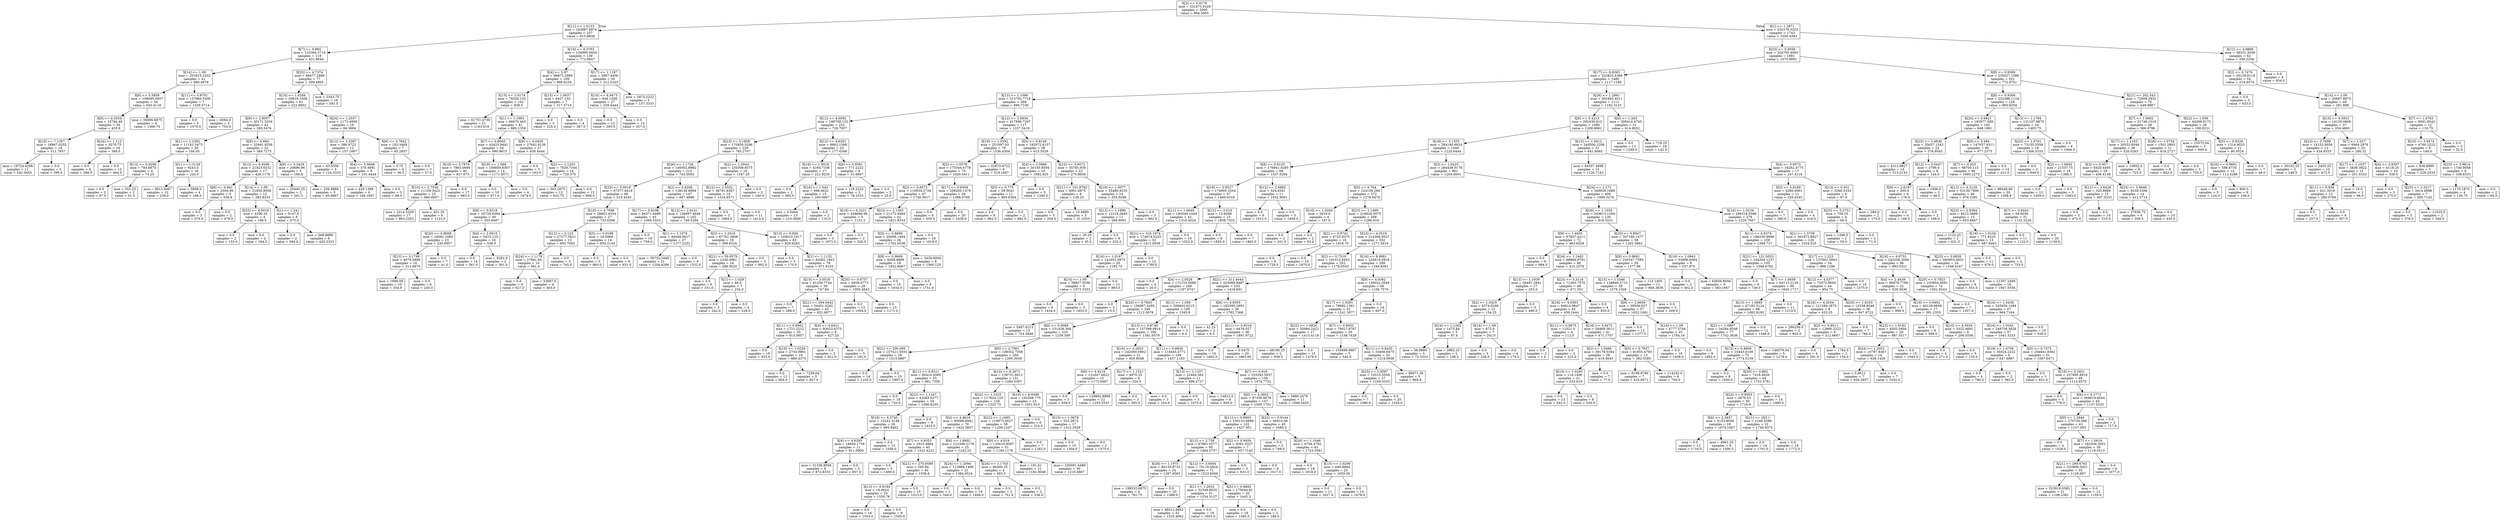 digraph Tree {
node [shape=box] ;
0 [label="X[3] <= 0.9179\nmse = 331673.9329\nsamples = 2000\nvalue = 994.5955"] ;
1 [label="X[11] <= 1.0133\nmse = 162987.6974\nsamples = 257\nvalue = 615.8638"] ;
0 -> 1 [labeldistance=2.5, labelangle=45, headlabel="True"] ;
2 [label="X[7] <= 0.884\nmse = 133364.3714\nsamples = 118\nvalue = 431.8644"] ;
1 -> 2 ;
3 [label="X[14] <= 1.09\nmse = 201815.2255\nsamples = 41\nvalue = 680.4878"] ;
2 -> 3 ;
4 [label="X[6] <= 5.5859\nmse = 108095.0657\nsamples = 34\nvalue = 545.4118"] ;
3 -> 4 ;
5 [label="X[0] <= 4.2034\nmse = 15794.49\nsamples = 30\nvalue = 435.9"] ;
4 -> 5 ;
6 [label="X[10] <= 7.1307\nmse = 18967.0255\nsamples = 14\nvalue = 511.7857"] ;
5 -> 6 ;
7 [label="mse = 19724.4298\nsamples = 11\nvalue = 542.5455"] ;
6 -> 7 ;
8 [label="mse = 0.0\nsamples = 3\nvalue = 399.0"] ;
6 -> 8 ;
9 [label="X[24] <= 1.113\nmse = 3570.75\nsamples = 16\nvalue = 369.5"] ;
5 -> 9 ;
10 [label="mse = 0.0\nsamples = 4\nvalue = 266.0"] ;
9 -> 10 ;
11 [label="mse = 0.0\nsamples = 12\nvalue = 404.0"] ;
9 -> 11 ;
12 [label="mse = 35806.6875\nsamples = 4\nvalue = 1366.75"] ;
4 -> 12 ;
13 [label="X[11] <= 0.8701\nmse = 137960.5306\nsamples = 7\nvalue = 1336.5714"] ;
3 -> 13 ;
14 [label="mse = 0.0\nsamples = 5\nvalue = 1570.0"] ;
13 -> 14 ;
15 [label="mse = 6084.0\nsamples = 2\nvalue = 753.0"] ;
13 -> 15 ;
16 [label="X[25] <= 4.7374\nmse = 46477.2886\nsamples = 77\nvalue = 299.4805"] ;
2 -> 16 ;
17 [label="X[16] <= 1.0284\nmse = 29819.1508\nsamples = 61\nvalue = 222.8852"] ;
16 -> 17 ;
18 [label="X[9] <= 2.8057\nmse = 30171.5334\nsamples = 42\nvalue = 285.5476"] ;
17 -> 18 ;
19 [label="X[1] <= 1.2382\nmse = 11141.5475\nsamples = 20\nvalue = 194.05"] ;
18 -> 19 ;
20 [label="X[13] <= 0.9296\nmse = 793.6875\nsamples = 4\nvalue = 74.25"] ;
19 -> 20 ;
21 [label="mse = 0.0\nsamples = 2\nvalue = 97.0"] ;
20 -> 21 ;
22 [label="mse = 552.25\nsamples = 2\nvalue = 51.5"] ;
20 -> 22 ;
23 [label="X[1] <= 1.3129\nmse = 9243.5\nsamples = 16\nvalue = 224.0"] ;
19 -> 23 ;
24 [label="mse = 9812.6667\nsamples = 12\nvalue = 236.0"] ;
23 -> 24 ;
25 [label="mse = 5808.0\nsamples = 4\nvalue = 188.0"] ;
23 -> 25 ;
26 [label="X[9] <= 4.884\nmse = 32941.9256\nsamples = 22\nvalue = 368.7273"] ;
18 -> 26 ;
27 [label="X[13] <= 0.9296\nmse = 21023.6332\nsamples = 17\nvalue = 428.1176"] ;
26 -> 27 ;
28 [label="X[8] <= 0.941\nmse = 2304.96\nsamples = 5\nvalue = 536.8"] ;
27 -> 28 ;
29 [label="mse = 0.0\nsamples = 3\nvalue = 576.0"] ;
28 -> 29 ;
30 [label="mse = 0.0\nsamples = 2\nvalue = 478.0"] ;
28 -> 30 ;
31 [label="X[14] <= 1.09\nmse = 21850.8056\nsamples = 12\nvalue = 382.8333"] ;
27 -> 31 ;
32 [label="X[25] <= 4.5019\nmse = 4290.25\nsamples = 4\nvalue = 198.5"] ;
31 -> 32 ;
33 [label="mse = 0.0\nsamples = 2\nvalue = 133.0"] ;
32 -> 33 ;
34 [label="mse = 0.0\nsamples = 2\nvalue = 264.0"] ;
32 -> 34 ;
35 [label="X[1] <= 1.241\nmse = 5147.0\nsamples = 8\nvalue = 475.0"] ;
31 -> 35 ;
36 [label="mse = 0.0\nsamples = 2\nvalue = 594.0"] ;
35 -> 36 ;
37 [label="mse = 568.8889\nsamples = 6\nvalue = 435.3333"] ;
35 -> 37 ;
38 [label="X[6] <= 3.3429\nmse = 20696.96\nsamples = 5\nvalue = 166.8"] ;
26 -> 38 ;
39 [label="mse = 25440.25\nsamples = 2\nvalue = 291.5"] ;
38 -> 39 ;
40 [label="mse = 256.8889\nsamples = 3\nvalue = 83.6667"] ;
38 -> 40 ;
41 [label="X[24] <= 1.2037\nmse = 1173.4958\nsamples = 19\nvalue = 84.3684"] ;
17 -> 41 ;
42 [label="X[12] <= 3.5397\nmse = 386.9722\nsamples = 12\nvalue = 107.1667"] ;
41 -> 42 ;
43 [label="mse = 43.5556\nsamples = 3\nvalue = 124.3333"] ;
42 -> 43 ;
44 [label="X[4] <= 5.9648\nmse = 370.4691\nsamples = 9\nvalue = 101.4444"] ;
42 -> 44 ;
45 [label="mse = 420.1389\nsamples = 6\nvalue = 108.1667"] ;
44 -> 45 ;
46 [label="mse = 0.0\nsamples = 3\nvalue = 88.0"] ;
44 -> 46 ;
47 [label="X[6] <= 3.7642\nmse = 103.3469\nsamples = 7\nvalue = 45.2857"] ;
41 -> 47 ;
48 [label="mse = 0.75\nsamples = 4\nvalue = 36.5"] ;
47 -> 48 ;
49 [label="mse = 0.0\nsamples = 3\nvalue = 57.0"] ;
47 -> 49 ;
50 [label="mse = 2343.75\nsamples = 16\nvalue = 591.5"] ;
16 -> 50 ;
51 [label="X[10] <= 6.3793\nmse = 134995.9454\nsamples = 139\nvalue = 772.0647"] ;
1 -> 51 ;
52 [label="X[4] <= 5.97\nmse = 96873.2989\nsamples = 109\nvalue = 898.6239"] ;
51 -> 52 ;
53 [label="X[15] <= 1.0174\nmse = 78320.152\nsamples = 102\nvalue = 938.5"] ;
52 -> 53 ;
54 [label="mse = 61751.4739\nsamples = 21\nvalue = 1163.619"] ;
53 -> 54 ;
55 [label="X[1] <= 1.1963\nmse = 66070.463\nsamples = 81\nvalue = 880.1358"] ;
53 -> 55 ;
56 [label="X[7] <= 0.9565\nmse = 43423.9441\nsamples = 54\nvalue = 990.9815"] ;
55 -> 56 ;
57 [label="X[10] <= 5.7879\nmse = 7863.0694\nsamples = 40\nvalue = 927.675"] ;
56 -> 57 ;
58 [label="X[10] <= 2.7536\nmse = 11109.3422\nsamples = 23\nvalue = 960.6957"] ;
57 -> 58 ;
59 [label="mse = 2214.5329\nsamples = 17\nvalue = 903.2353"] ;
58 -> 59 ;
60 [label="mse = 451.25\nsamples = 6\nvalue = 1123.5"] ;
58 -> 60 ;
61 [label="mse = 0.0\nsamples = 17\nvalue = 883.0"] ;
57 -> 61 ;
62 [label="X[19] <= 1.089\nmse = 100859.8367\nsamples = 14\nvalue = 1171.8571"] ;
56 -> 62 ;
63 [label="mse = 0.0\nsamples = 10\nvalue = 971.0"] ;
62 -> 63 ;
64 [label="mse = 3.0\nsamples = 4\nvalue = 1674.0"] ;
62 -> 64 ;
65 [label="X[9] <= 4.0429\nmse = 37642.9136\nsamples = 27\nvalue = 658.4444"] ;
55 -> 65 ;
66 [label="mse = 0.0\nsamples = 3\nvalue = 163.0"] ;
65 -> 66 ;
67 [label="X[2] <= 1.1253\nmse = 7829.7344\nsamples = 24\nvalue = 720.375"] ;
65 -> 67 ;
68 [label="mse = 303.1875\nsamples = 12\nvalue = 632.75"] ;
67 -> 68 ;
69 [label="mse = 0.0\nsamples = 12\nvalue = 808.0"] ;
67 -> 69 ;
70 [label="X[15] <= 1.0637\nmse = 6427.102\nsamples = 7\nvalue = 317.5714"] ;
52 -> 70 ;
71 [label="mse = 0.0\nsamples = 3\nvalue = 225.0"] ;
70 -> 71 ;
72 [label="mse = 0.0\nsamples = 4\nvalue = 387.0"] ;
70 -> 72 ;
73 [label="X[17] <= 1.1187\nmse = 3867.4456\nsamples = 30\nvalue = 312.2333"] ;
51 -> 73 ;
74 [label="X[10] <= 6.9473\nmse = 949.1358\nsamples = 27\nvalue = 329.4444"] ;
73 -> 74 ;
75 [label="mse = 0.0\nsamples = 12\nvalue = 295.0"] ;
74 -> 75 ;
76 [label="mse = 0.0\nsamples = 15\nvalue = 357.0"] ;
74 -> 76 ;
77 [label="mse = 3472.2222\nsamples = 3\nvalue = 157.3333"] ;
73 -> 77 ;
78 [label="X[1] <= 1.3871\nmse = 332278.3323\nsamples = 1743\nvalue = 1050.4383"] ;
0 -> 78 [labeldistance=2.5, labelangle=-45, headlabel="False"] ;
79 [label="X[20] <= 0.9556\nmse = 324795.4065\nsamples = 1681\nvalue = 1075.9691"] ;
78 -> 79 ;
80 [label="X[17] <= 0.9263\nmse = 322825.4386\nsamples = 1480\nvalue = 1117.1189"] ;
79 -> 80 ;
81 [label="X[13] <= 1.1096\nmse = 315793.7718\nsamples = 369\nvalue = 890.7236"] ;
80 -> 81 ;
82 [label="X[12] <= 4.0092\nmse = 186709.132\nsamples = 252\nvalue = 729.7937"] ;
81 -> 82 ;
83 [label="X[23] <= 5.1858\nmse = 170850.5206\nsamples = 229\nvalue = 785.2707"] ;
82 -> 83 ;
84 [label="X[26] <= 1.1726\nmse = 140502.8982\nsamples = 213\nvalue = 743.0563"] ;
83 -> 84 ;
85 [label="X[25] <= 5.0019\nmse = 67377.6419\nsamples = 66\nvalue = 510.4545"] ;
84 -> 85 ;
86 [label="X[8] <= 0.9318\nmse = 35729.6384\nsamples = 39\nvalue = 355.9487"] ;
85 -> 86 ;
87 [label="X[20] <= 0.8608\nmse = 18581.1682\nsamples = 23\nvalue = 230.6957"] ;
86 -> 87 ;
88 [label="X[23] <= 3.1799\nmse = 4079.5898\nsamples = 16\nvalue = 313.6875"] ;
87 -> 88 ;
89 [label="mse = 1998.09\nsamples = 10\nvalue = 354.9"] ;
88 -> 89 ;
90 [label="mse = 0.0\nsamples = 6\nvalue = 245.0"] ;
88 -> 90 ;
91 [label="mse = 0.0\nsamples = 7\nvalue = 41.0"] ;
87 -> 91 ;
92 [label="X[4] <= 2.0015\nmse = 5410.125\nsamples = 16\nvalue = 536.0"] ;
86 -> 92 ;
93 [label="mse = 0.0\nsamples = 14\nvalue = 561.0"] ;
92 -> 93 ;
94 [label="mse = 8281.0\nsamples = 2\nvalue = 361.0"] ;
92 -> 94 ;
95 [label="X[10] <= 4.7698\nmse = 28802.4554\nsamples = 27\nvalue = 733.6296"] ;
85 -> 95 ;
96 [label="X[12] <= 2.123\nmse = 27277.5621\nsamples = 13\nvalue = 603.7692"] ;
95 -> 96 ;
97 [label="X[24] <= 1.1178\nmse = 27681.84\nsamples = 10\nvalue = 561.4"] ;
96 -> 97 ;
98 [label="mse = 0.0\nsamples = 6\nvalue = 627.0"] ;
97 -> 98 ;
99 [label="mse = 53067.0\nsamples = 4\nvalue = 463.0"] ;
97 -> 99 ;
100 [label="mse = 0.0\nsamples = 3\nvalue = 745.0"] ;
96 -> 100 ;
101 [label="X[5] <= 0.9198\nmse = 18.5969\nsamples = 14\nvalue = 854.2143"] ;
95 -> 101 ;
102 [label="mse = 0.0\nsamples = 5\nvalue = 860.0"] ;
101 -> 102 ;
103 [label="mse = 0.0\nsamples = 9\nvalue = 851.0"] ;
101 -> 103 ;
104 [label="X[2] <= 0.8208\nmse = 138136.8894\nsamples = 147\nvalue = 847.4898"] ;
84 -> 104 ;
105 [label="X[17] <= 0.8196\nmse = 94371.4489\nsamples = 45\nvalue = 1069.5333"] ;
104 -> 105 ;
106 [label="mse = 0.0\nsamples = 18\nvalue = 758.0"] ;
105 -> 106 ;
107 [label="X[1] <= 1.1076\nmse = 49449.0617\nsamples = 27\nvalue = 1277.2222"] ;
105 -> 107 ;
108 [label="mse = 39732.2449\nsamples = 21\nvalue = 1204.4286"] ;
107 -> 108 ;
109 [label="mse = 0.0\nsamples = 6\nvalue = 1532.0"] ;
107 -> 109 ;
110 [label="X[12] <= 2.9141\nmse = 126097.4648\nsamples = 102\nvalue = 749.5294"] ;
104 -> 110 ;
111 [label="X[3] <= 1.2016\nmse = 67761.3906\nsamples = 19\nvalue = 399.6316"] ;
110 -> 111 ;
112 [label="X[21] <= 59.0579\nmse = 2336.4961\nsamples = 16\nvalue = 288.5625"] ;
111 -> 112 ;
113 [label="mse = 0.0\nsamples = 9\nvalue = 331.0"] ;
112 -> 113 ;
114 [label="X[1] <= 1.029\nmse = 48.0\nsamples = 7\nvalue = 234.0"] ;
112 -> 114 ;
115 [label="mse = 0.0\nsamples = 3\nvalue = 242.0"] ;
114 -> 115 ;
116 [label="mse = 0.0\nsamples = 4\nvalue = 228.0"] ;
114 -> 116 ;
117 [label="mse = 0.0\nsamples = 3\nvalue = 992.0"] ;
111 -> 117 ;
118 [label="X[13] <= 0.826\nmse = 105010.1617\nsamples = 83\nvalue = 829.6265"] ;
110 -> 118 ;
119 [label="mse = 0.0\nsamples = 5\nvalue = 170.0"] ;
118 -> 119 ;
120 [label="X[1] <= 1.1132\nmse = 82062.1843\nsamples = 78\nvalue = 871.9103"] ;
118 -> 120 ;
121 [label="X[10] <= 3.0518\nmse = 81250.7744\nsamples = 50\nvalue = 747.84"] ;
120 -> 121 ;
122 [label="mse = 0.0\nsamples = 7\nvalue = 288.0"] ;
121 -> 122 ;
123 [label="X[21] <= 294.5442\nmse = 54451.4202\nsamples = 43\nvalue = 822.6977"] ;
121 -> 123 ;
124 [label="X[11] <= 0.8562\nmse = 1721.2212\nsamples = 35\nvalue = 913.0857"] ;
123 -> 124 ;
125 [label="mse = 0.0\nsamples = 19\nvalue = 933.0"] ;
124 -> 125 ;
126 [label="X[19] <= 1.0229\nmse = 2734.9961\nsamples = 16\nvalue = 889.4375"] ;
124 -> 126 ;
127 [label="mse = 0.0\nsamples = 11\nvalue = 904.0"] ;
126 -> 127 ;
128 [label="mse = 7259.04\nsamples = 5\nvalue = 857.4"] ;
126 -> 128 ;
129 [label="X[4] <= 4.6421\nmse = 93023.4375\nsamples = 8\nvalue = 427.25"] ;
123 -> 129 ;
130 [label="mse = 0.0\nsamples = 3\nvalue = 821.0"] ;
129 -> 130 ;
131 [label="mse = 0.0\nsamples = 5\nvalue = 191.0"] ;
129 -> 131 ;
132 [label="X[20] <= 0.8757\nmse = 6936.6773\nsamples = 28\nvalue = 1093.4643"] ;
120 -> 132 ;
133 [label="mse = 0.0\nsamples = 13\nvalue = 1004.0"] ;
132 -> 133 ;
134 [label="mse = 0.0\nsamples = 15\nvalue = 1171.0"] ;
132 -> 134 ;
135 [label="X[2] <= 1.0543\nmse = 235308.9375\nsamples = 16\nvalue = 1347.25"] ;
83 -> 135 ;
136 [label="X[12] <= 2.5552\nmse = 38791.8367\nsamples = 14\nvalue = 1516.8571"] ;
135 -> 136 ;
137 [label="mse = 0.0\nsamples = 3\nvalue = 1894.0"] ;
136 -> 137 ;
138 [label="mse = 0.0\nsamples = 11\nvalue = 1414.0"] ;
136 -> 138 ;
139 [label="mse = 0.0\nsamples = 2\nvalue = 160.0"] ;
135 -> 139 ;
140 [label="X[12] <= 4.6301\nmse = 8862.1588\nsamples = 23\nvalue = 177.4348"] ;
82 -> 140 ;
141 [label="X[16] <= 1.0018\nmse = 4164.7336\nsamples = 17\nvalue = 221.8235"] ;
140 -> 141 ;
142 [label="mse = 0.0\nsamples = 2\nvalue = 385.0"] ;
141 -> 142 ;
143 [label="X[16] <= 1.043\nmse = 696.4622\nsamples = 15\nvalue = 200.0667"] ;
141 -> 143 ;
144 [label="mse = 4.5444\nsamples = 13\nvalue = 210.3846"] ;
143 -> 144 ;
145 [label="mse = 4.0\nsamples = 2\nvalue = 133.0"] ;
143 -> 145 ;
146 [label="X[8] <= 0.9591\nmse = 771.2222\nsamples = 6\nvalue = 51.6667"] ;
140 -> 146 ;
147 [label="mse = 118.2222\nsamples = 3\nvalue = 78.3333"] ;
146 -> 147 ;
148 [label="mse = 2.0\nsamples = 3\nvalue = 25.0"] ;
146 -> 148 ;
149 [label="X[12] <= 3.5934\nmse = 417896.7207\nsamples = 117\nvalue = 1237.3419"] ;
81 -> 149 ;
150 [label="X[19] <= 1.0392\nmse = 251097.03\nsamples = 79\nvalue = 1536.4304"] ;
149 -> 150 ;
151 [label="X[3] <= 1.0578\nmse = 175344.4778\nsamples = 73\nvalue = 1620.0411"] ;
150 -> 151 ;
152 [label="X[2] <= 0.8573\nmse = 110934.2734\nsamples = 47\nvalue = 1748.3617"] ;
151 -> 152 ;
153 [label="X[18] <= 6.3221\nmse = 438696.96\nsamples = 5\nvalue = 1131.2"] ;
152 -> 153 ;
154 [label="mse = 0.0\nsamples = 3\nvalue = 1672.0"] ;
153 -> 154 ;
155 [label="mse = 0.0\nsamples = 2\nvalue = 320.0"] ;
153 -> 155 ;
156 [label="X[23] <= 2.1383\nmse = 21172.9484\nsamples = 42\nvalue = 1821.8333"] ;
152 -> 156 ;
157 [label="X[5] <= 0.8689\nmse = 25009.1494\nsamples = 26\nvalue = 1762.6538"] ;
156 -> 157 ;
158 [label="X[8] <= 0.9669\nmse = 8268.8889\nsamples = 18\nvalue = 1852.6667"] ;
157 -> 158 ;
159 [label="mse = 0.0\nsamples = 10\nvalue = 1934.0"] ;
158 -> 159 ;
160 [label="mse = 0.0\nsamples = 8\nvalue = 1751.0"] ;
158 -> 160 ;
161 [label="mse = 3426.6094\nsamples = 8\nvalue = 1560.125"] ;
157 -> 161 ;
162 [label="mse = 0.0\nsamples = 16\nvalue = 1918.0"] ;
156 -> 162 ;
163 [label="X[17] <= 0.8309\nmse = 208205.1479\nsamples = 26\nvalue = 1388.0769"] ;
151 -> 163 ;
164 [label="mse = 0.0\nsamples = 6\nvalue = 555.0"] ;
163 -> 164 ;
165 [label="mse = 0.0\nsamples = 20\nvalue = 1638.0"] ;
163 -> 165 ;
166 [label="mse = 52873.4722\nsamples = 6\nvalue = 519.1667"] ;
150 -> 166 ;
167 [label="X[5] <= 0.8146\nmse = 192072.6157\nsamples = 38\nvalue = 615.5526"] ;
149 -> 167 ;
168 [label="X[4] <= 3.5966\nmse = 30150.8594\nsamples = 16\nvalue = 1082.625"] ;
167 -> 168 ;
169 [label="X[5] <= 0.775\nmse = 59.5041\nsamples = 11\nvalue = 965.6364"] ;
168 -> 169 ;
170 [label="mse = 0.0\nsamples = 9\nvalue = 962.0"] ;
169 -> 170 ;
171 [label="mse = 0.0\nsamples = 2\nvalue = 982.0"] ;
169 -> 171 ;
172 [label="mse = 0.0\nsamples = 5\nvalue = 1340.0"] ;
168 -> 172 ;
173 [label="X[10] <= 5.6072\nmse = 35785.936\nsamples = 22\nvalue = 275.8636"] ;
167 -> 173 ;
174 [label="X[21] <= 101.8782\nmse = 6991.6875\nsamples = 8\nvalue = 139.25"] ;
173 -> 174 ;
175 [label="mse = 0.0\nsamples = 5\nvalue = 204.0"] ;
174 -> 175 ;
176 [label="mse = 10.8889\nsamples = 3\nvalue = 31.3333"] ;
174 -> 176 ;
177 [label="X[16] <= 1.0077\nmse = 35480.9235\nsamples = 14\nvalue = 353.9286"] ;
173 -> 177 ;
178 [label="X[13] <= 1.1899\nmse = 12214.2645\nsamples = 11\nvalue = 269.9091"] ;
177 -> 178 ;
179 [label="mse = 20.25\nsamples = 2\nvalue = 35.5"] ;
178 -> 179 ;
180 [label="mse = 0.0\nsamples = 9\nvalue = 322.0"] ;
178 -> 180 ;
181 [label="mse = 0.0\nsamples = 3\nvalue = 662.0"] ;
177 -> 181 ;
182 [label="X[26] <= 1.2861\nmse = 302483.4011\nsamples = 1111\nvalue = 1192.3123"] ;
80 -> 182 ;
183 [label="X[0] <= 5.4213\nmse = 292439.912\nsamples = 1080\nvalue = 1208.8861"] ;
182 -> 183 ;
184 [label="X[18] <= 3.1355\nmse = 284190.6924\nsamples = 1049\nvalue = 1225.6444"] ;
183 -> 184 ;
185 [label="X[8] <= 0.9125\nmse = 176941.0285\nsamples = 68\nvalue = 1537.0294"] ;
184 -> 185 ;
186 [label="X[19] <= 0.9527\nmse = 174905.3204\nsamples = 57\nvalue = 1460.6316"] ;
185 -> 186 ;
187 [label="X[11] <= 1.0649\nmse = 160549.1049\nsamples = 42\nvalue = 1318.4524"] ;
186 -> 187 ;
188 [label="X[21] <= 316.1974\nmse = 174674.5225\nsamples = 32\nvalue = 1411.0938"] ;
187 -> 188 ;
189 [label="X[16] <= 1.0167\nmse = 141652.0875\nsamples = 20\nvalue = 1183.75"] ;
188 -> 189 ;
190 [label="X[14] <= 1.09\nmse = 38827.5556\nsamples = 9\nvalue = 1573.3333"] ;
189 -> 190 ;
191 [label="mse = 0.0\nsamples = 6\nvalue = 1434.0"] ;
190 -> 191 ;
192 [label="mse = 0.0\nsamples = 3\nvalue = 1852.0"] ;
190 -> 192 ;
193 [label="mse = 0.0\nsamples = 11\nvalue = 865.0"] ;
189 -> 193 ;
194 [label="mse = 0.0\nsamples = 12\nvalue = 1790.0"] ;
188 -> 194 ;
195 [label="mse = 0.0\nsamples = 10\nvalue = 1022.0"] ;
187 -> 195 ;
196 [label="X[12] <= 3.016\nmse = 15.9289\nsamples = 15\nvalue = 1858.7333"] ;
186 -> 196 ;
197 [label="mse = 0.0\nsamples = 8\nvalue = 1855.0"] ;
196 -> 197 ;
198 [label="mse = 0.0\nsamples = 7\nvalue = 1863.0"] ;
196 -> 198 ;
199 [label="X[12] <= 2.6882\nmse = 524.6281\nsamples = 11\nvalue = 1932.9091"] ;
185 -> 199 ;
200 [label="mse = 0.0\nsamples = 6\nvalue = 1912.0"] ;
199 -> 200 ;
201 [label="mse = 0.0\nsamples = 5\nvalue = 1958.0"] ;
199 -> 201 ;
202 [label="X[3] <= 1.0425\nmse = 284438.0178\nsamples = 981\nvalue = 1204.0601"] ;
184 -> 202 ;
203 [label="X[5] <= 0.764\nmse = 224158.284\nsamples = 572\nvalue = 1278.9476"] ;
202 -> 203 ;
204 [label="X[16] <= 1.0264\nmse = 2916.0\nsamples = 4\nvalue = 147.0"] ;
203 -> 204 ;
205 [label="mse = 0.0\nsamples = 2\nvalue = 201.0"] ;
204 -> 205 ;
206 [label="mse = 0.0\nsamples = 2\nvalue = 93.0"] ;
204 -> 206 ;
207 [label="X[23] <= 1.1499\nmse = 216629.5075\nsamples = 568\nvalue = 1286.919"] ;
203 -> 207 ;
208 [label="X[2] <= 0.8741\nmse = 4725.9375\nsamples = 16\nvalue = 1816.75"] ;
207 -> 208 ;
209 [label="mse = 0.0\nsamples = 6\nvalue = 1728.0"] ;
208 -> 209 ;
210 [label="mse = 0.0\nsamples = 10\nvalue = 1870.0"] ;
208 -> 210 ;
211 [label="X[23] <= 4.3519\nmse = 214398.9527\nsamples = 552\nvalue = 1271.5616"] ;
207 -> 211 ;
212 [label="X[2] <= 0.7519\nmse = 191012.6452\nsamples = 253\nvalue = 1179.0553"] ;
211 -> 212 ;
213 [label="mse = 0.0\nsamples = 4\nvalue = 20.0"] ;
212 -> 213 ;
214 [label="X[4] <= 2.0528\nmse = 172153.5689\nsamples = 249\nvalue = 1197.6747"] ;
212 -> 214 ;
215 [label="mse = 0.0\nsamples = 3\nvalue = 15.0"] ;
214 -> 215 ;
216 [label="X[20] <= 0.7643\nmse = 156987.4295\nsamples = 246\nvalue = 1212.0976"] ;
214 -> 216 ;
217 [label="mse = 5487.6213\nsamples = 13\nvalue = 724.3846"] ;
216 -> 217 ;
218 [label="X[8] <= 0.9088\nmse = 151428.368\nsamples = 233\nvalue = 1239.309"] ;
216 -> 218 ;
219 [label="X[21] <= 200.095\nmse = 157421.5933\nsamples = 29\nvalue = 1513.6897"] ;
218 -> 219 ;
220 [label="mse = 0.0\nsamples = 14\nvalue = 1103.0"] ;
219 -> 220 ;
221 [label="mse = 0.0\nsamples = 15\nvalue = 1897.0"] ;
219 -> 221 ;
222 [label="X[0] <= 2.7061\nmse = 138352.7508\nsamples = 204\nvalue = 1200.3039"] ;
218 -> 222 ;
223 [label="X[11] <= 0.8511\nmse = 60410.4585\nsamples = 53\nvalue = 961.7358"] ;
222 -> 223 ;
224 [label="mse = 0.0\nsamples = 19\nvalue = 720.0"] ;
223 -> 224 ;
225 [label="X[22] <= 1.1247\nmse = 43265.0277\nsamples = 34\nvalue = 1096.8235"] ;
223 -> 225 ;
226 [label="X[18] <= 6.2745\nmse = 13242.5148\nsamples = 26\nvalue = 995.8462"] ;
225 -> 226 ;
227 [label="X[4] <= 4.8293\nmse = 18849.1736\nsamples = 11\nvalue = 911.0909"] ;
226 -> 227 ;
228 [label="mse = 31336.8056\nsamples = 6\nvalue = 872.8333"] ;
227 -> 228 ;
229 [label="mse = 0.0\nsamples = 5\nvalue = 957.0"] ;
227 -> 229 ;
230 [label="mse = 0.0\nsamples = 15\nvalue = 1058.0"] ;
226 -> 230 ;
231 [label="mse = 0.0\nsamples = 8\nvalue = 1425.0"] ;
225 -> 231 ;
232 [label="X[10] <= 6.2671\nmse = 138721.6011\nsamples = 151\nvalue = 1284.0397"] ;
222 -> 232 ;
233 [label="X[22] <= 1.1025\nmse = 117624.125\nsamples = 128\nvalue = 1325.75"] ;
232 -> 233 ;
234 [label="X[4] <= 4.8616\nmse = 95068.8941\nsamples = 70\nvalue = 1422.3857"] ;
233 -> 234 ;
235 [label="X[7] <= 0.9353\nmse = 1915.4884\nsamples = 45\nvalue = 1522.4222"] ;
234 -> 235 ;
236 [label="mse = 0.0\nsamples = 5\nvalue = 1409.0"] ;
235 -> 236 ;
237 [label="X[21] <= 275.8589\nmse = 345.84\nsamples = 40\nvalue = 1536.6"] ;
235 -> 237 ;
238 [label="X[13] <= 0.9184\nmse = 18.6624\nsamples = 25\nvalue = 1550.76"] ;
237 -> 238 ;
239 [label="mse = 0.0\nsamples = 16\nvalue = 1554.0"] ;
238 -> 239 ;
240 [label="mse = 0.0\nsamples = 9\nvalue = 1545.0"] ;
238 -> 240 ;
241 [label="mse = 0.0\nsamples = 15\nvalue = 1513.0"] ;
237 -> 241 ;
242 [label="X[6] <= 1.8802\nmse = 212308.2176\nsamples = 25\nvalue = 1242.32"] ;
234 -> 242 ;
243 [label="X[24] <= 1.2094\nmse = 112968.1406\nsamples = 21\nvalue = 1384.9524"] ;
242 -> 243 ;
244 [label="mse = 0.0\nsamples = 2\nvalue = 349.0"] ;
243 -> 244 ;
245 [label="mse = 0.0\nsamples = 19\nvalue = 1494.0"] ;
243 -> 245 ;
246 [label="X[26] <= 1.1743\nmse = 66306.25\nsamples = 4\nvalue = 493.5"] ;
242 -> 246 ;
247 [label="mse = 0.0\nsamples = 2\nvalue = 751.0"] ;
246 -> 247 ;
248 [label="mse = 0.0\nsamples = 2\nvalue = 236.0"] ;
246 -> 248 ;
249 [label="X[22] <= 1.1665\nmse = 119973.0027\nsamples = 58\nvalue = 1209.1207"] ;
233 -> 249 ;
250 [label="X[0] <= 4.819\nmse = 135610.8097\nsamples = 51\nvalue = 1199.1176"] ;
249 -> 250 ;
251 [label="mse = 191.61\nsamples = 21\nvalue = 1182.9048"] ;
250 -> 251 ;
252 [label="mse = 230091.4489\nsamples = 30\nvalue = 1210.4667"] ;
250 -> 252 ;
253 [label="mse = 0.0\nsamples = 7\nvalue = 1282.0"] ;
249 -> 253 ;
254 [label="X[10] <= 6.8388\nmse = 192568.775\nsamples = 23\nvalue = 1051.913"] ;
232 -> 254 ;
255 [label="mse = 0.0\nsamples = 6\nvalue = 314.0"] ;
254 -> 255 ;
256 [label="X[15] <= 1.0678\nmse = 523.2872\nsamples = 17\nvalue = 1312.3529"] ;
254 -> 256 ;
257 [label="mse = 0.0\nsamples = 15\nvalue = 1304.0"] ;
256 -> 257 ;
258 [label="mse = 0.0\nsamples = 2\nvalue = 1375.0"] ;
256 -> 258 ;
259 [label="X[18] <= 8.9881\nmse = 220819.5818\nsamples = 299\nvalue = 1349.8361"] ;
211 -> 259 ;
260 [label="X[21] <= 311.4444\nmse = 225060.8487\nsamples = 233\nvalue = 1418.691"] ;
259 -> 260 ;
261 [label="X[11] <= 1.056\nmse = 200602.6215\nsamples = 195\nvalue = 1345.8"] ;
260 -> 261 ;
262 [label="X[13] <= 0.8748\nmse = 157399.9914\nsamples = 190\nvalue = 1381.0579"] ;
261 -> 262 ;
263 [label="X[10] <= 4.2053\nmse = 242060.0862\nsamples = 21\nvalue = 929.9048"] ;
262 -> 263 ;
264 [label="X[9] <= 4.9216\nmse = 131647.6622\nsamples = 15\nvalue = 1172.0667"] ;
263 -> 264 ;
265 [label="mse = 0.0\nsamples = 3\nvalue = 839.0"] ;
264 -> 265 ;
266 [label="mse = 129892.8889\nsamples = 12\nvalue = 1255.3333"] ;
264 -> 266 ;
267 [label="X[17] <= 1.1521\nmse = 4970.25\nsamples = 6\nvalue = 324.5"] ;
263 -> 267 ;
268 [label="mse = 0.0\nsamples = 3\nvalue = 395.0"] ;
267 -> 268 ;
269 [label="mse = 0.0\nsamples = 3\nvalue = 254.0"] ;
267 -> 269 ;
270 [label="X[11] <= 0.8836\nmse = 118445.4771\nsamples = 169\nvalue = 1437.1183"] ;
262 -> 270 ;
271 [label="X[13] <= 1.1257\nmse = 22484.562\nsamples = 11\nvalue = 896.2727"] ;
270 -> 271 ;
272 [label="mse = 0.0\nsamples = 3\nvalue = 1073.0"] ;
271 -> 272 ;
273 [label="mse = 14812.0\nsamples = 8\nvalue = 830.0"] ;
271 -> 273 ;
274 [label="X[7] <= 0.916\nmse = 103343.5937\nsamples = 158\nvalue = 1474.7722"] ;
270 -> 274 ;
275 [label="X[0] <= 4.3602\nmse = 97356.8078\nsamples = 147\nvalue = 1505.1701"] ;
274 -> 275 ;
276 [label="X[11] <= 0.9693\nmse = 100133.8898\nsamples = 102\nvalue = 1427.951"] ;
275 -> 276 ;
277 [label="X[12] <= 2.758\nmse = 87881.0577\nsamples = 95\nvalue = 1464.0737"] ;
276 -> 277 ;
278 [label="X[26] <= 1.1975\nmse = 84135.8733\nsamples = 24\nvalue = 1287.9583"] ;
277 -> 278 ;
279 [label="mse = 198532.6875\nsamples = 4\nvalue = 782.75"] ;
278 -> 279 ;
280 [label="mse = 0.0\nsamples = 20\nvalue = 1389.0"] ;
278 -> 280 ;
281 [label="X[12] <= 3.6004\nmse = 75118.4924\nsamples = 71\nvalue = 1523.6056"] ;
277 -> 281 ;
282 [label="X[1] <= 1.2932\nmse = 32348.8035\nsamples = 51\nvalue = 1554.3137"] ;
281 -> 282 ;
283 [label="mse = 49312.8662\nsamples = 32\nvalue = 1525.4062"] ;
282 -> 283 ;
284 [label="mse = 0.0\nsamples = 19\nvalue = 1603.0"] ;
282 -> 284 ;
285 [label="X[5] <= 0.8682\nmse = 175644.81\nsamples = 20\nvalue = 1445.3"] ;
281 -> 285 ;
286 [label="mse = 0.0\nsamples = 18\nvalue = 1585.0"] ;
285 -> 286 ;
287 [label="mse = 0.0\nsamples = 2\nvalue = 188.0"] ;
285 -> 287 ;
288 [label="X[2] <= 0.9459\nmse = 8381.6327\nsamples = 7\nvalue = 937.7143"] ;
276 -> 288 ;
289 [label="mse = 0.0\nsamples = 3\nvalue = 832.0"] ;
288 -> 289 ;
290 [label="mse = 0.0\nsamples = 4\nvalue = 1017.0"] ;
288 -> 290 ;
291 [label="X[22] <= 0.9144\nmse = 46910.96\nsamples = 45\nvalue = 1680.2"] ;
275 -> 291 ;
292 [label="mse = 0.0\nsamples = 2\nvalue = 748.0"] ;
291 -> 292 ;
293 [label="X[26] <= 1.1046\nmse = 6794.4792\nsamples = 43\nvalue = 1723.5581"] ;
291 -> 293 ;
294 [label="mse = 0.0\nsamples = 18\nvalue = 1818.0"] ;
293 -> 294 ;
295 [label="X[15] <= 1.0206\nmse = 640.8864\nsamples = 25\nvalue = 1655.56"] ;
293 -> 295 ;
296 [label="mse = 0.0\nsamples = 11\nvalue = 1627.0"] ;
295 -> 296 ;
297 [label="mse = 0.0\nsamples = 14\nvalue = 1678.0"] ;
295 -> 297 ;
298 [label="mse = 5980.2479\nsamples = 11\nvalue = 1068.5455"] ;
274 -> 298 ;
299 [label="mse = 0.0\nsamples = 5\nvalue = 6.0"] ;
261 -> 299 ;
300 [label="X[6] <= 4.6505\nmse = 183395.2992\nsamples = 38\nvalue = 1792.7368"] ;
260 -> 300 ;
301 [label="mse = 42.25\nsamples = 2\nvalue = 6.5"] ;
300 -> 301 ;
302 [label="X[11] <= 0.9216\nmse = 6476.027\nsamples = 36\nvalue = 1891.9722"] ;
300 -> 302 ;
303 [label="mse = 0.0\nsamples = 16\nvalue = 1802.0"] ;
302 -> 303 ;
304 [label="mse = 0.0475\nsamples = 20\nvalue = 1963.95"] ;
302 -> 304 ;
305 [label="X[9] <= 4.0362\nmse = 130022.3049\nsamples = 66\nvalue = 1106.7576"] ;
259 -> 305 ;
306 [label="X[17] <= 1.0391\nmse = 79682.1361\nsamples = 52\nvalue = 1241.3077"] ;
305 -> 306 ;
307 [label="X[22] <= 1.0826\nmse = 35994.2422\nsamples = 17\nvalue = 1415.4118"] ;
306 -> 307 ;
308 [label="mse = 48180.25\nsamples = 2\nvalue = 938.5"] ;
307 -> 308 ;
309 [label="mse = 0.0\nsamples = 15\nvalue = 1479.0"] ;
307 -> 309 ;
310 [label="X[7] <= 0.9052\nmse = 79027.6767\nsamples = 35\nvalue = 1156.7429"] ;
306 -> 310 ;
311 [label="mse = 155698.6667\nsamples = 3\nvalue = 545.0"] ;
310 -> 311 ;
312 [label="X[11] <= 0.8435\nmse = 33466.6475\nsamples = 32\nvalue = 1214.0938"] ;
310 -> 312 ;
313 [label="X[25] <= 2.9587\nmse = 10515.5556\nsamples = 27\nvalue = 1259.3333"] ;
312 -> 313 ;
314 [label="mse = 0.0\nsamples = 7\nvalue = 1086.0"] ;
313 -> 314 ;
315 [label="mse = 0.0\nsamples = 20\nvalue = 1320.0"] ;
313 -> 315 ;
316 [label="mse = 86671.36\nsamples = 5\nvalue = 969.8"] ;
312 -> 316 ;
317 [label="mse = 0.0\nsamples = 14\nvalue = 607.0"] ;
305 -> 317 ;
318 [label="X[24] <= 1.172\nmse = 349929.1689\nsamples = 409\nvalue = 1099.3276"] ;
202 -> 318 ;
319 [label="X[26] <= 1.1555\nmse = 343613.1264\nsamples = 130\nvalue = 819.3231"] ;
318 -> 319 ;
320 [label="X[9] <= 1.4605\nmse = 87837.4211\nsamples = 72\nvalue = 462.6528"] ;
319 -> 320 ;
321 [label="mse = 0.0\nsamples = 6\nvalue = 984.0"] ;
320 -> 321 ;
322 [label="X[24] <= 1.1462\nmse = 68866.9791\nsamples = 66\nvalue = 415.2576"] ;
320 -> 322 ;
323 [label="X[13] <= 1.1939\nmse = 26491.2941\nsamples = 17\nvalue = 253.0"] ;
322 -> 323 ;
324 [label="X[2] <= 1.0425\nmse = 4374.0208\nsamples = 12\nvalue = 154.25"] ;
323 -> 324 ;
325 [label="X[24] <= 1.1262\nmse = 1475.84\nsamples = 5\nvalue = 87.4"] ;
324 -> 325 ;
326 [label="mse = 56.8889\nsamples = 3\nvalue = 73.3333"] ;
325 -> 326 ;
327 [label="mse = 2862.25\nsamples = 2\nvalue = 108.5"] ;
325 -> 327 ;
328 [label="X[14] <= 1.09\nmse = 972.0\nsamples = 7\nvalue = 202.0"] ;
324 -> 328 ;
329 [label="mse = 0.0\nsamples = 3\nvalue = 238.0"] ;
328 -> 329 ;
330 [label="mse = 0.0\nsamples = 4\nvalue = 175.0"] ;
328 -> 330 ;
331 [label="mse = 0.0\nsamples = 5\nvalue = 490.0"] ;
323 -> 331 ;
332 [label="X[23] <= 5.3124\nmse = 71265.7576\nsamples = 49\nvalue = 471.551"] ;
322 -> 332 ;
333 [label="X[18] <= 4.9363\nmse = 64814.9847\nsamples = 45\nvalue = 439.2444"] ;
332 -> 333 ;
334 [label="X[11] <= 0.9675\nmse = 12321.0\nsamples = 4\nvalue = 112.0"] ;
333 -> 334 ;
335 [label="mse = 0.0\nsamples = 2\nvalue = 1.0"] ;
334 -> 335 ;
336 [label="mse = 0.0\nsamples = 2\nvalue = 223.0"] ;
334 -> 336 ;
337 [label="X[18] <= 5.6472\nmse = 58469.3611\nsamples = 41\nvalue = 471.1707"] ;
333 -> 337 ;
338 [label="X[2] <= 1.0466\nmse = 39179.5344\nsamples = 28\nvalue = 419.4643"] ;
337 -> 338 ;
339 [label="X[15] <= 1.0295\nmse = 114.1406\nsamples = 21\nvalue = 533.619"] ;
338 -> 339 ;
340 [label="mse = 0.0\nsamples = 13\nvalue = 542.0"] ;
339 -> 340 ;
341 [label="mse = 0.0\nsamples = 8\nvalue = 520.0"] ;
339 -> 341 ;
342 [label="mse = 0.0\nsamples = 7\nvalue = 77.0"] ;
338 -> 342 ;
343 [label="X[5] <= 0.7837\nmse = 81855.4793\nsamples = 13\nvalue = 582.5385"] ;
337 -> 343 ;
344 [label="mse = 6198.9796\nsamples = 7\nvalue = 433.8571"] ;
343 -> 344 ;
345 [label="mse = 114242.0\nsamples = 6\nvalue = 756.0"] ;
343 -> 345 ;
346 [label="mse = 0.0\nsamples = 4\nvalue = 835.0"] ;
332 -> 346 ;
347 [label="X[20] <= 0.8947\nmse = 307168.1477\nsamples = 58\nvalue = 1262.0862"] ;
319 -> 347 ;
348 [label="X[8] <= 0.9691\nmse = 250347.7584\nsamples = 50\nvalue = 1377.96"] ;
347 -> 348 ;
349 [label="X[15] <= 1.1046\nmse = 138849.2715\nsamples = 39\nvalue = 1578.1026"] ;
348 -> 349 ;
350 [label="X[9] <= 2.6656\nmse = 39556.637\nsamples = 37\nvalue = 1652.1081"] ;
349 -> 350 ;
351 [label="mse = 0.0\nsamples = 12\nvalue = 1377.0"] ;
350 -> 351 ;
352 [label="X[14] <= 1.09\nmse = 4777.5744\nsamples = 25\nvalue = 1784.16"] ;
350 -> 352 ;
353 [label="mse = 0.0\nsamples = 16\nvalue = 1836.0"] ;
352 -> 353 ;
354 [label="mse = 0.0\nsamples = 9\nvalue = 1692.0"] ;
352 -> 354 ;
355 [label="mse = 0.0\nsamples = 2\nvalue = 209.0"] ;
349 -> 355 ;
356 [label="mse = 113.1405\nsamples = 11\nvalue = 668.3636"] ;
348 -> 356 ;
357 [label="X[19] <= 1.0943\nmse = 53896.6094\nsamples = 8\nvalue = 537.875"] ;
347 -> 357 ;
358 [label="mse = 0.0\nsamples = 2\nvalue = 402.0"] ;
357 -> 358 ;
359 [label="mse = 63656.8056\nsamples = 6\nvalue = 583.1667"] ;
357 -> 359 ;
360 [label="X[16] <= 1.0234\nmse = 299318.5568\nsamples = 279\nvalue = 1229.7957"] ;
318 -> 360 ;
361 [label="X[11] <= 0.9374\nmse = 196230.8696\nsamples = 159\nvalue = 1384.717"] ;
360 -> 361 ;
362 [label="X[21] <= 121.5053\nmse = 104204.1237\nsamples = 105\nvalue = 1588.6762"] ;
361 -> 362 ;
363 [label="mse = 0.0\nsamples = 6\nvalue = 739.0"] ;
362 -> 363 ;
364 [label="X[7] <= 1.0659\nmse = 64113.2129\nsamples = 99\nvalue = 1640.1717"] ;
362 -> 364 ;
365 [label="X[15] <= 1.0685\nmse = 47182.5124\nsamples = 88\nvalue = 1692.8182"] ;
364 -> 365 ;
366 [label="X[2] <= 1.0897\nmse = 34284.8548\nsamples = 77\nvalue = 1742.3636"] ;
365 -> 366 ;
367 [label="X[13] <= 0.8809\nmse = 10443.6109\nsamples = 72\nvalue = 1774.5139"] ;
366 -> 367 ;
368 [label="mse = 0.0\nsamples = 8\nvalue = 1950.0"] ;
367 -> 368 ;
369 [label="X[20] <= 0.883\nmse = 7418.4626\nsamples = 64\nvalue = 1752.5781"] ;
367 -> 369 ;
370 [label="X[22] <= 0.9503\nmse = 3676.53\nsamples = 50\nvalue = 1716.9"] ;
369 -> 370 ;
371 [label="X[6] <= 2.3457\nmse = 5153.8056\nsamples = 18\nvalue = 1674.1667"] ;
370 -> 371 ;
372 [label="mse = 0.0\nsamples = 12\nvalue = 1716.0"] ;
371 -> 372 ;
373 [label="mse = 4961.25\nsamples = 6\nvalue = 1590.5"] ;
371 -> 373 ;
374 [label="X[21] <= 263.1\nmse = 1240.5586\nsamples = 32\nvalue = 1740.9375"] ;
370 -> 374 ;
375 [label="mse = 0.0\nsamples = 14\nvalue = 1701.0"] ;
374 -> 375 ;
376 [label="mse = 0.0\nsamples = 18\nvalue = 1772.0"] ;
374 -> 376 ;
377 [label="mse = 0.0\nsamples = 14\nvalue = 1880.0"] ;
369 -> 377 ;
378 [label="mse = 148379.04\nsamples = 5\nvalue = 1279.4"] ;
366 -> 378 ;
379 [label="mse = 0.0\nsamples = 11\nvalue = 1346.0"] ;
365 -> 379 ;
380 [label="mse = 0.0\nsamples = 11\nvalue = 1219.0"] ;
364 -> 380 ;
381 [label="X[17] <= 1.223\nmse = 137002.5943\nsamples = 54\nvalue = 988.1296"] ;
361 -> 381 ;
382 [label="X[12] <= 4.5377\nmse = 72072.8693\nsamples = 44\nvalue = 854.75"] ;
381 -> 382 ;
383 [label="X[18] <= 4.2034\nmse = 121289.1875\nsamples = 8\nvalue = 435.25"] ;
382 -> 383 ;
384 [label="mse = 266256.0\nsamples = 2\nvalue = 803.0"] ;
383 -> 384 ;
385 [label="X[2] <= 0.9511\nmse = 12860.2222\nsamples = 6\nvalue = 312.6667"] ;
383 -> 385 ;
386 [label="mse = 0.0\nsamples = 4\nvalue = 391.0"] ;
385 -> 386 ;
387 [label="mse = 1764.0\nsamples = 2\nvalue = 156.0"] ;
385 -> 387 ;
388 [label="X[25] <= 1.8193\nmse = 13338.8048\nsamples = 36\nvalue = 947.9722"] ;
382 -> 388 ;
389 [label="mse = 0.0\nsamples = 7\nvalue = 784.0"] ;
388 -> 389 ;
390 [label="X[23] <= 1.6182\nmse = 8502.0404\nsamples = 29\nvalue = 987.5517"] ;
388 -> 390 ;
391 [label="X[24] <= 1.2052\nmse = 10787.8367\nsamples = 14\nvalue = 928.1429"] ;
390 -> 391 ;
392 [label="mse = 3.0612\nsamples = 7\nvalue = 824.2857"] ;
391 -> 392 ;
393 [label="mse = 0.0\nsamples = 7\nvalue = 1032.0"] ;
391 -> 393 ;
394 [label="mse = 0.0\nsamples = 15\nvalue = 1043.0"] ;
390 -> 394 ;
395 [label="mse = 0.0\nsamples = 10\nvalue = 1575.0"] ;
381 -> 395 ;
396 [label="X[1] <= 1.3709\nmse = 361972.8827\nsamples = 120\nvalue = 1024.525"] ;
360 -> 396 ;
397 [label="X[18] <= 4.9733\nmse = 243208.2056\nsamples = 96\nvalue = 893.5521"] ;
396 -> 397 ;
398 [label="X[4] <= 2.4439\nmse = 95878.7769\nsamples = 22\nvalue = 529.3636"] ;
397 -> 398 ;
399 [label="mse = 0.0\nsamples = 5\nvalue = 999.0"] ;
398 -> 399 ;
400 [label="X[19] <= 0.9462\nmse = 40128.8858\nsamples = 17\nvalue = 391.2353"] ;
398 -> 400 ;
401 [label="mse = 0.0\nsamples = 8\nvalue = 599.0"] ;
400 -> 401 ;
402 [label="X[10] <= 4.3034\nmse = 3322.4691\nsamples = 9\nvalue = 206.5556"] ;
400 -> 402 ;
403 [label="mse = 0.0\nsamples = 4\nvalue = 271.0"] ;
402 -> 403 ;
404 [label="mse = 0.0\nsamples = 5\nvalue = 155.0"] ;
402 -> 404 ;
405 [label="X[20] <= 0.7923\nmse = 235854.4691\nsamples = 74\nvalue = 1001.8243"] ;
397 -> 405 ;
406 [label="mse = 0.0\nsamples = 7\nvalue = 1357.0"] ;
405 -> 406 ;
407 [label="X[16] <= 1.0438\nmse = 245939.1584\nsamples = 67\nvalue = 964.7164"] ;
405 -> 407 ;
408 [label="X[16] <= 1.0342\nmse = 249756.3626\nsamples = 57\nvalue = 1041.3333"] ;
407 -> 408 ;
409 [label="X[19] <= 1.0756\nmse = 35024.2222\nsamples = 6\nvalue = 647.6667"] ;
408 -> 409 ;
410 [label="mse = 0.0\nsamples = 4\nvalue = 780.0"] ;
409 -> 410 ;
411 [label="mse = 0.0\nsamples = 2\nvalue = 383.0"] ;
409 -> 411 ;
412 [label="X[5] <= 0.7575\nmse = 254641.8362\nsamples = 51\nvalue = 1087.6471"] ;
408 -> 412 ;
413 [label="mse = 0.0\nsamples = 3\nvalue = 651.0"] ;
412 -> 413 ;
414 [label="X[18] <= 5.3431\nmse = 257895.8919\nsamples = 48\nvalue = 1114.9375"] ;
412 -> 414 ;
415 [label="mse = 0.0\nsamples = 3\nvalue = 776.0"] ;
414 -> 415 ;
416 [label="X[6] <= 5.2772\nmse = 266919.8044\nsamples = 45\nvalue = 1137.5333"] ;
414 -> 416 ;
417 [label="X[9] <= 1.2944\nmse = 270726.596\nsamples = 43\nvalue = 1157.093"] ;
416 -> 417 ;
418 [label="mse = 0.0\nsamples = 4\nvalue = 1528.0"] ;
417 -> 418 ;
419 [label="X[7] <= 1.0619\nmse = 282936.3051\nsamples = 39\nvalue = 1119.0513"] ;
417 -> 419 ;
420 [label="X[21] <= 299.6763\nmse = 333999.3021\nsamples = 33\nvalue = 1126.697"] ;
419 -> 420 ;
421 [label="mse = 523919.0385\nsamples = 21\nvalue = 1108.2381"] ;
420 -> 421 ;
422 [label="mse = 0.0\nsamples = 12\nvalue = 1159.0"] ;
420 -> 422 ;
423 [label="mse = 0.0\nsamples = 6\nvalue = 1077.0"] ;
419 -> 423 ;
424 [label="mse = 0.0\nsamples = 2\nvalue = 717.0"] ;
416 -> 424 ;
425 [label="mse = 0.0\nsamples = 10\nvalue = 528.0"] ;
407 -> 425 ;
426 [label="X[23] <= 3.6828\nmse = 493953.4931\nsamples = 24\nvalue = 1548.4167"] ;
396 -> 426 ;
427 [label="mse = 0.0\nsamples = 6\nvalue = 351.0"] ;
426 -> 427 ;
428 [label="mse = 21357.2469\nsamples = 18\nvalue = 1947.5556"] ;
426 -> 428 ;
429 [label="X[15] <= 1.0012\nmse = 240500.2206\nsamples = 31\nvalue = 641.8065"] ;
183 -> 429 ;
430 [label="mse = 94557.4898\nsamples = 14\nvalue = 1120.7143"] ;
429 -> 430 ;
431 [label="X[4] <= 3.6073\nmse = 16262.4775\nsamples = 17\nvalue = 247.4118"] ;
429 -> 431 ;
432 [label="X[0] <= 5.8189\nmse = 4280.0661\nsamples = 11\nvalue = 329.4545"] ;
431 -> 432 ;
433 [label="mse = 0.0\nsamples = 7\nvalue = 280.0"] ;
432 -> 433 ;
434 [label="mse = 0.0\nsamples = 4\nvalue = 416.0"] ;
432 -> 434 ;
435 [label="X[13] <= 0.931\nmse = 3266.3333\nsamples = 6\nvalue = 97.0"] ;
431 -> 435 ;
436 [label="X[25] <= 5.2751\nmse = 758.25\nsamples = 4\nvalue = 60.5"] ;
435 -> 436 ;
437 [label="mse = 1296.0\nsamples = 2\nvalue = 50.0"] ;
436 -> 437 ;
438 [label="mse = 0.0\nsamples = 2\nvalue = 71.0"] ;
436 -> 438 ;
439 [label="mse = 289.0\nsamples = 2\nvalue = 170.0"] ;
435 -> 439 ;
440 [label="X[0] <= 1.263\nmse = 309414.4745\nsamples = 31\nvalue = 614.9032"] ;
182 -> 440 ;
441 [label="mse = 0.0\nsamples = 13\nvalue = 1269.0"] ;
440 -> 441 ;
442 [label="mse = 718.25\nsamples = 18\nvalue = 142.5"] ;
440 -> 442 ;
443 [label="X[8] <= 0.9369\nmse = 235027.1586\nsamples = 201\nvalue = 772.9751"] ;
79 -> 443 ;
444 [label="X[8] <= 0.9306\nmse = 232389.1124\nsamples = 126\nvalue = 965.8254"] ;
443 -> 444 ;
445 [label="X[20] <= 0.9821\nmse = 183577.589\nsamples = 102\nvalue = 848.1961"] ;
444 -> 445 ;
446 [label="X[25] <= 2.4836\nmse = 35637.1343\nsamples = 22\nvalue = 378.9545"] ;
445 -> 446 ;
447 [label="mse = 4312.8827\nsamples = 14\nvalue = 513.2143"] ;
446 -> 447 ;
448 [label="X[12] <= 3.5447\nmse = 3706.0\nsamples = 8\nvalue = 144.0"] ;
446 -> 448 ;
449 [label="X[9] <= 2.6167\nmse = 200.0\nsamples = 6\nvalue = 176.0"] ;
448 -> 449 ;
450 [label="mse = 0.0\nsamples = 4\nvalue = 166.0"] ;
449 -> 450 ;
451 [label="mse = 0.0\nsamples = 2\nvalue = 196.0"] ;
449 -> 451 ;
452 [label="mse = 1936.0\nsamples = 2\nvalue = 48.0"] ;
448 -> 452 ;
453 [label="X[0] <= 5.494\nmse = 147057.9311\nsamples = 80\nvalue = 977.2375"] ;
445 -> 453 ;
454 [label="X[7] <= 0.925\nmse = 98700.115\nsamples = 66\nvalue = 1095.2273"] ;
453 -> 454 ;
455 [label="X[12] <= 4.3129\nmse = 53130.7906\nsamples = 46\nvalue = 976.2391"] ;
454 -> 455 ;
456 [label="X[23] <= 2.8384\nmse = 8412.0889\nsamples = 15\nvalue = 653.6667"] ;
455 -> 456 ;
457 [label="mse = 1122.25\nsamples = 2\nvalue = 431.5"] ;
456 -> 457 ;
458 [label="X[19] <= 1.0104\nmse = 771.8225\nsamples = 13\nvalue = 687.8462"] ;
456 -> 458 ;
459 [label="mse = 0.0\nsamples = 11\nvalue = 676.0"] ;
458 -> 459 ;
460 [label="mse = 0.0\nsamples = 2\nvalue = 753.0"] ;
458 -> 460 ;
461 [label="X[7] <= 0.8443\nmse = 58.6056\nsamples = 31\nvalue = 1132.3226"] ;
455 -> 461 ;
462 [label="mse = 0.0\nsamples = 11\nvalue = 1122.0"] ;
461 -> 462 ;
463 [label="mse = 0.0\nsamples = 20\nvalue = 1138.0"] ;
461 -> 463 ;
464 [label="mse = 96048.99\nsamples = 20\nvalue = 1368.9"] ;
454 -> 464 ;
465 [label="mse = 0.0\nsamples = 14\nvalue = 421.0"] ;
453 -> 465 ;
466 [label="X[13] <= 1.1784\nmse = 131107.6875\nsamples = 24\nvalue = 1465.75"] ;
444 -> 466 ;
467 [label="X[25] <= 1.0781\nmse = 73155.5556\nsamples = 18\nvalue = 1306.3333"] ;
466 -> 467 ;
468 [label="mse = 0.0\nsamples = 2\nvalue = 649.0"] ;
467 -> 468 ;
469 [label="X[2] <= 1.0845\nmse = 21537.75\nsamples = 16\nvalue = 1388.5"] ;
467 -> 469 ;
470 [label="mse = 0.0\nsamples = 13\nvalue = 1459.0"] ;
469 -> 470 ;
471 [label="mse = 0.0\nsamples = 3\nvalue = 1083.0"] ;
469 -> 471 ;
472 [label="mse = 0.0\nsamples = 6\nvalue = 1944.0"] ;
466 -> 472 ;
473 [label="X[21] <= 202.543\nmse = 72009.2932\nsamples = 75\nvalue = 448.9867"] ;
443 -> 473 ;
474 [label="X[7] <= 1.0662\nmse = 31746.1016\nsamples = 49\nvalue = 586.9796"] ;
473 -> 474 ;
475 [label="X[17] <= 1.1163\nmse = 20532.6046\nsamples = 38\nvalue = 520.0263"] ;
474 -> 475 ;
476 [label="X[3] <= 0.957\nmse = 6420.4495\nsamples = 29\nvalue = 456.4138"] ;
475 -> 476 ;
477 [label="X[12] <= 2.6426\nmse = 320.8889\nsamples = 15\nvalue = 497.3333"] ;
476 -> 477 ;
478 [label="mse = 0.0\nsamples = 5\nvalue = 472.0"] ;
477 -> 478 ;
479 [label="mse = 0.0\nsamples = 10\nvalue = 510.0"] ;
477 -> 479 ;
480 [label="X[25] <= 3.9646\nmse = 9239.5306\nsamples = 14\nvalue = 412.5714"] ;
476 -> 480 ;
481 [label="mse = 27936.75\nsamples = 4\nvalue = 356.5"] ;
480 -> 481 ;
482 [label="mse = 0.0\nsamples = 10\nvalue = 435.0"] ;
480 -> 482 ;
483 [label="mse = 10952.0\nsamples = 9\nvalue = 725.0"] ;
475 -> 483 ;
484 [label="X[26] <= 1.0754\nmse = 1501.2893\nsamples = 11\nvalue = 818.2727"] ;
474 -> 484 ;
485 [label="mse = 0.0\nsamples = 8\nvalue = 842.0"] ;
484 -> 485 ;
486 [label="mse = 0.0\nsamples = 3\nvalue = 755.0"] ;
484 -> 486 ;
487 [label="X[22] <= 1.056\nmse = 44369.9172\nsamples = 26\nvalue = 188.9231"] ;
473 -> 487 ;
488 [label="mse = 15575.04\nsamples = 5\nvalue = 600.4"] ;
487 -> 488 ;
489 [label="X[5] <= 0.8326\nmse = 1314.9025\nsamples = 21\nvalue = 90.9524"] ;
487 -> 489 ;
490 [label="X[20] <= 0.9691\nmse = 588.6735\nsamples = 14\nvalue = 112.4286"] ;
489 -> 490 ;
491 [label="mse = 0.0\nsamples = 5\nvalue = 124.0"] ;
490 -> 491 ;
492 [label="mse = 800.0\nsamples = 9\nvalue = 106.0"] ;
490 -> 492 ;
493 [label="mse = 0.0\nsamples = 7\nvalue = 48.0"] ;
489 -> 493 ;
494 [label="X[12] <= 4.9868\nmse = 38331.3039\nsamples = 62\nvalue = 358.2258"] ;
78 -> 494 ;
495 [label="X[2] <= 0.7476\nmse = 29129.6118\nsamples = 54\nvalue = 314.4074"] ;
494 -> 495 ;
496 [label="mse = 0.0\nsamples = 5\nvalue = 633.0"] ;
495 -> 496 ;
497 [label="X[14] <= 1.09\nmse = 20687.8875\nsamples = 49\nvalue = 281.898"] ;
495 -> 497 ;
498 [label="X[10] <= 4.5923\nmse = 14129.0606\nsamples = 37\nvalue = 334.4865"] ;
497 -> 498 ;
499 [label="X[23] <= 3.7699\nmse = 14152.8056\nsamples = 12\nvalue = 434.8333"] ;
498 -> 499 ;
500 [label="mse = 30102.25\nsamples = 2\nvalue = 246.5"] ;
499 -> 500 ;
501 [label="mse = 2450.25\nsamples = 10\nvalue = 472.5"] ;
499 -> 501 ;
502 [label="X[7] <= 1.027\nmse = 6964.2976\nsamples = 25\nvalue = 286.32"] ;
498 -> 502 ;
503 [label="X[17] <= 1.1037\nmse = 5836.3822\nsamples = 15\nvalue = 251.5333"] ;
502 -> 503 ;
504 [label="X[11] <= 0.938\nmse = 621.3018\nsamples = 13\nvalue = 280.0769"] ;
503 -> 504 ;
505 [label="mse = 0.0\nsamples = 7\nvalue = 257.0"] ;
504 -> 505 ;
506 [label="mse = 0.0\nsamples = 6\nvalue = 307.0"] ;
504 -> 506 ;
507 [label="mse = 16.0\nsamples = 2\nvalue = 66.0"] ;
503 -> 507 ;
508 [label="X[4] <= 2.8397\nmse = 4118.25\nsamples = 10\nvalue = 338.5"] ;
502 -> 508 ;
509 [label="mse = 0.0\nsamples = 3\nvalue = 275.0"] ;
508 -> 509 ;
510 [label="X[25] <= 2.3217\nmse = 3414.4898\nsamples = 7\nvalue = 365.7143"] ;
508 -> 510 ;
511 [label="mse = 0.0\nsamples = 5\nvalue = 376.0"] ;
510 -> 511 ;
512 [label="mse = 11025.0\nsamples = 2\nvalue = 340.0"] ;
510 -> 512 ;
513 [label="X[7] <= 1.0783\nmse = 6091.8542\nsamples = 12\nvalue = 119.75"] ;
497 -> 513 ;
514 [label="X[10] <= 3.8474\nmse = 4700.2222\nsamples = 9\nvalue = 149.0"] ;
513 -> 514 ;
515 [label="mse = 938.8889\nsamples = 3\nvalue = 229.3333"] ;
514 -> 515 ;
516 [label="X[25] <= 3.9814\nmse = 1740.8056\nsamples = 6\nvalue = 108.8333"] ;
514 -> 516 ;
517 [label="mse = 1170.1875\nsamples = 4\nvalue = 130.75"] ;
516 -> 517 ;
518 [label="mse = 0.0\nsamples = 2\nvalue = 65.0"] ;
516 -> 518 ;
519 [label="mse = 0.0\nsamples = 3\nvalue = 32.0"] ;
513 -> 519 ;
520 [label="mse = 0.0\nsamples = 8\nvalue = 654.0"] ;
494 -> 520 ;
}